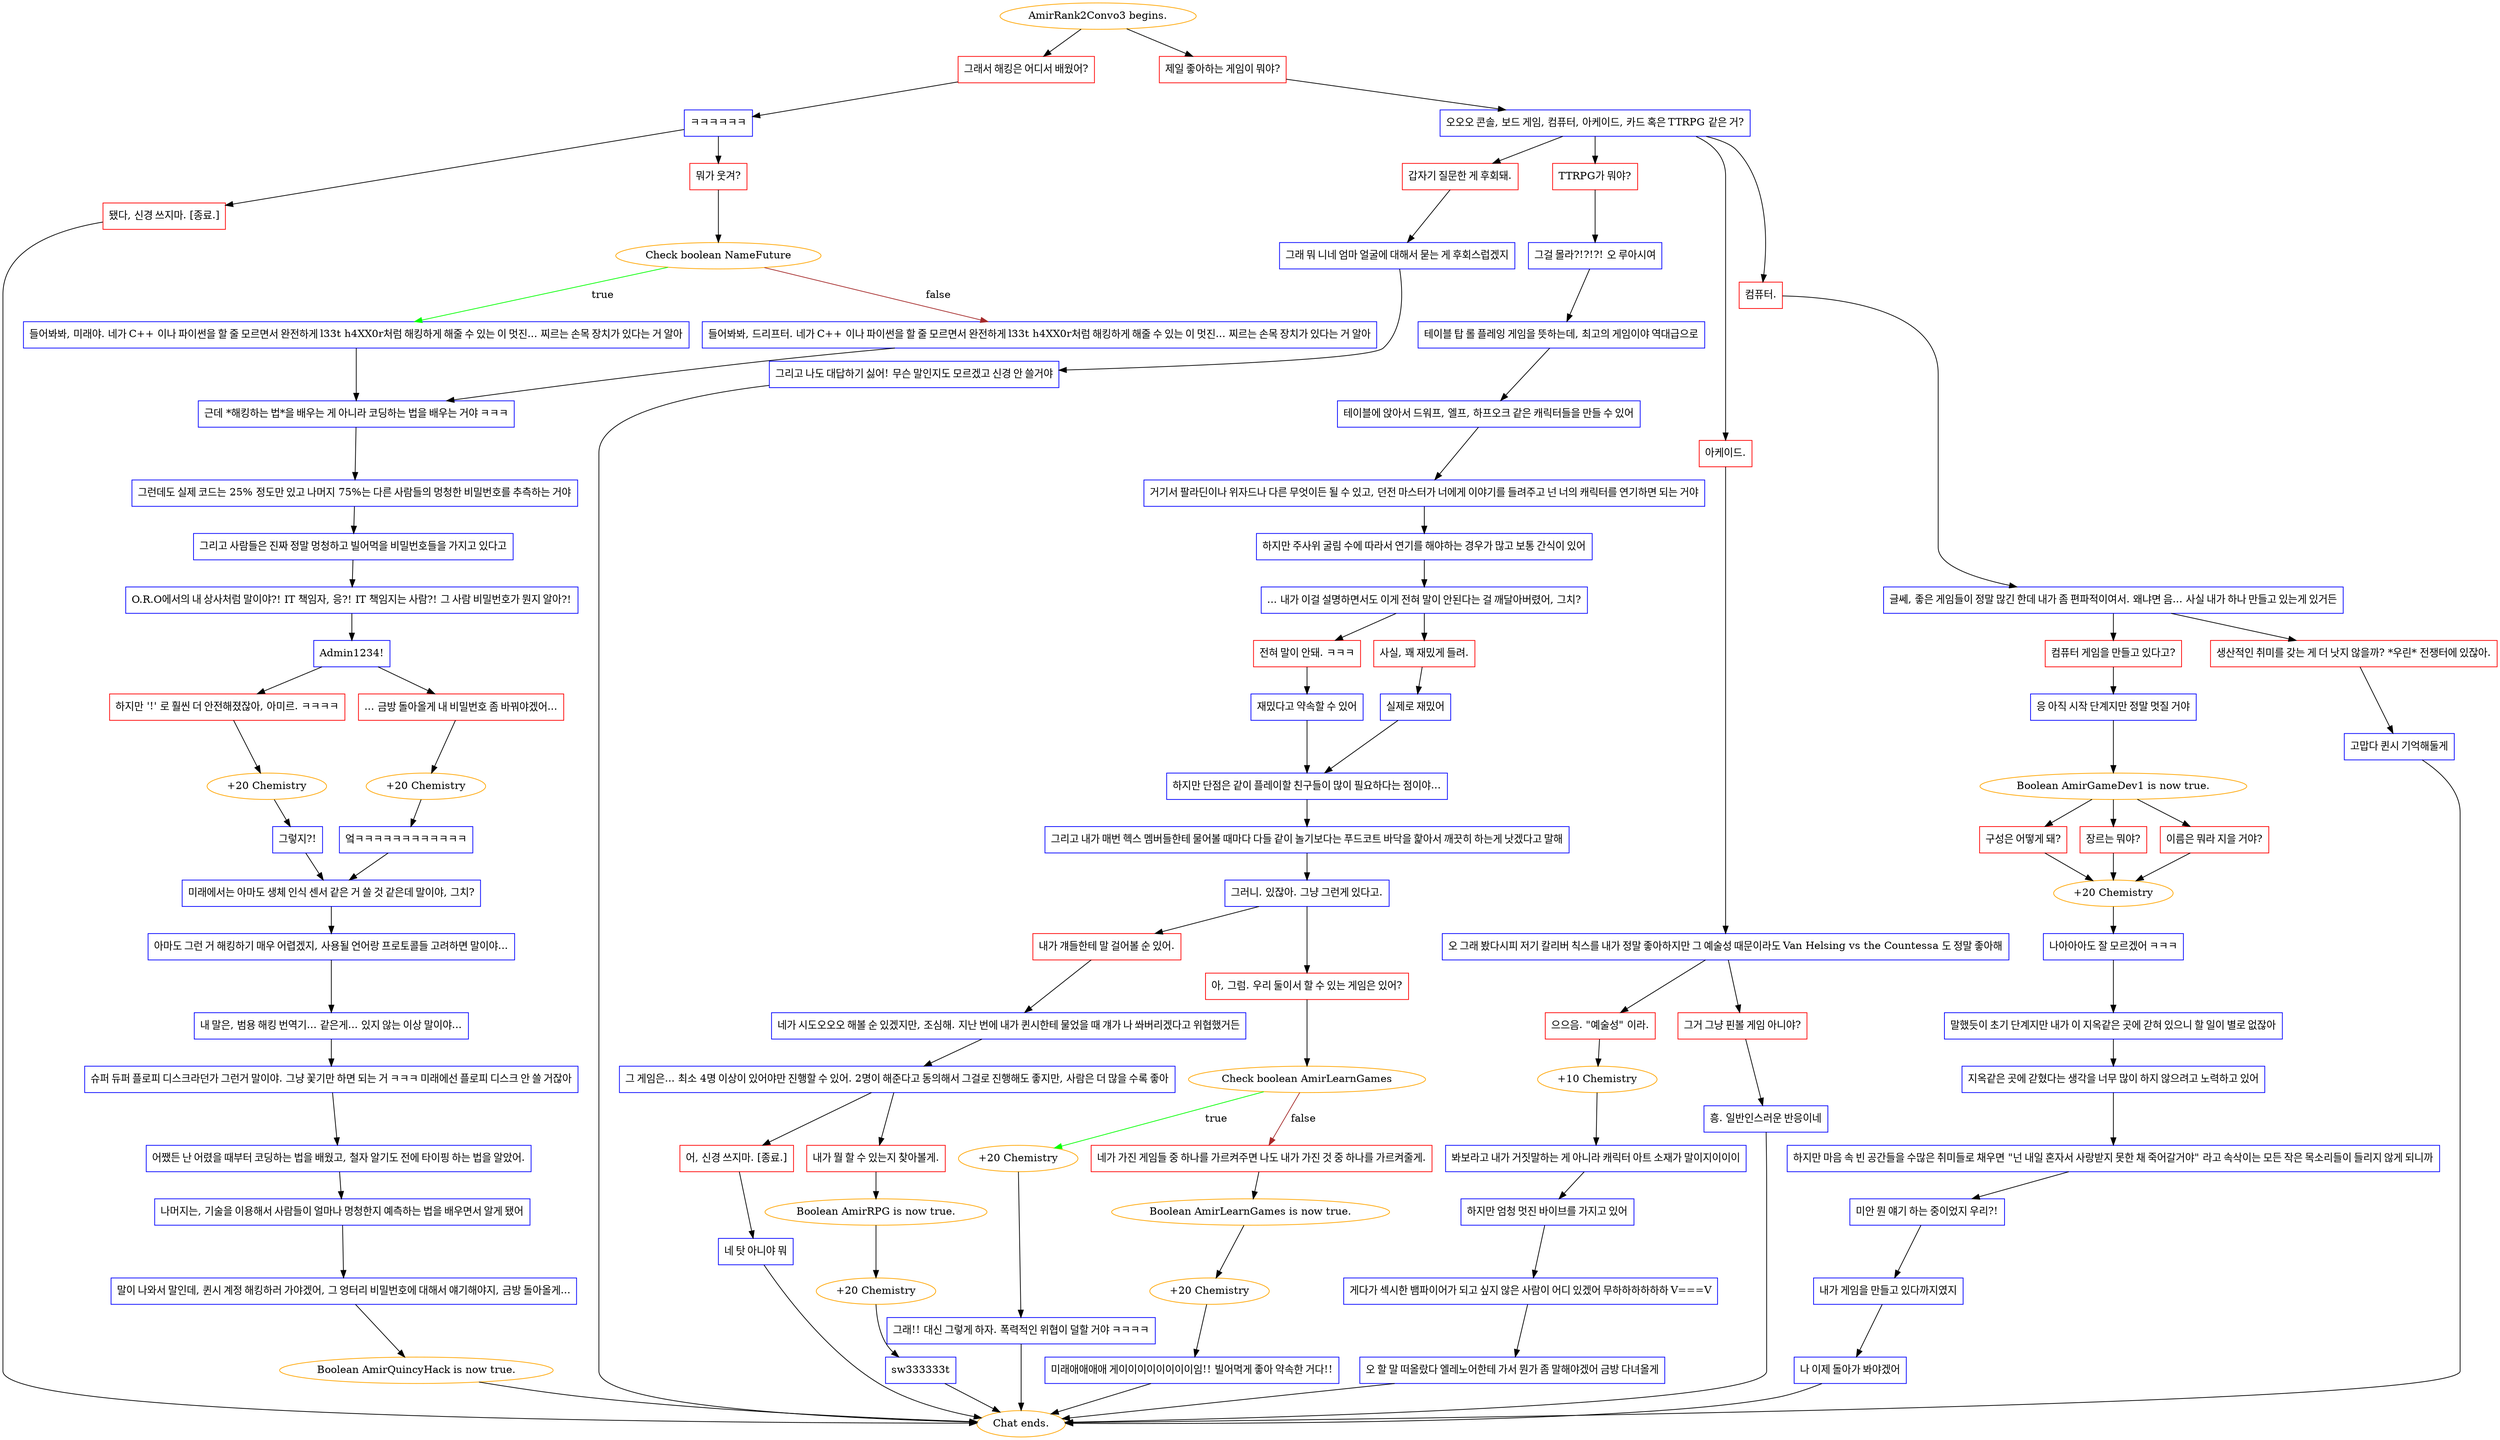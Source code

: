 digraph {
	"AmirRank2Convo3 begins." [color=orange];
		"AmirRank2Convo3 begins." -> j316022617;
		"AmirRank2Convo3 begins." -> j1909041103;
	j316022617 [label="그래서 해킹은 어디서 배웠어?",shape=box,color=red];
		j316022617 -> j849202807;
	j1909041103 [label="제일 좋아하는 게임이 뭐야?",shape=box,color=red];
		j1909041103 -> j3346122285;
	j849202807 [label="ㅋㅋㅋㅋㅋㅋ",shape=box,color=blue];
		j849202807 -> j147284807;
		j849202807 -> j2201707081;
	j3346122285 [label="오오오 콘솔, 보드 게임, 컴퓨터, 아케이드, 카드 혹은 TTRPG 같은 거?",shape=box,color=blue];
		j3346122285 -> j2647094271;
		j3346122285 -> j4093646053;
		j3346122285 -> j1828267239;
		j3346122285 -> j3660676369;
	j147284807 [label="됐다, 신경 쓰지마. [종료.]",shape=box,color=red];
		j147284807 -> "Chat ends.";
	j2201707081 [label="뭐가 웃겨?",shape=box,color=red];
		j2201707081 -> j2403759245;
	j2647094271 [label="갑자기 질문한 게 후회돼.",shape=box,color=red];
		j2647094271 -> j2686097244;
	j4093646053 [label="TTRPG가 뭐야?",shape=box,color=red];
		j4093646053 -> j1389116493;
	j1828267239 [label="아케이드.",shape=box,color=red];
		j1828267239 -> j1501102035;
	j3660676369 [label="컴퓨터.",shape=box,color=red];
		j3660676369 -> j1740687882;
	"Chat ends." [color=orange];
	j2403759245 [label="Check boolean NameFuture",color=orange];
		j2403759245 -> j3423456858 [label=true,color=green];
		j2403759245 -> j1850773322 [label=false,color=brown];
	j2686097244 [label="그래 뭐 니네 엄마 얼굴에 대해서 묻는 게 후회스럽겠지",shape=box,color=blue];
		j2686097244 -> j14444063;
	j1389116493 [label="그걸 몰라?!?!?! 오 루아시여",shape=box,color=blue];
		j1389116493 -> j2778969444;
	j1501102035 [label="오 그래 봤다시피 저기 칼리버 칙스를 내가 정말 좋아하지만 그 예술성 때문이라도 Van Helsing vs the Countessa 도 정말 좋아해",shape=box,color=blue];
		j1501102035 -> j175120626;
		j1501102035 -> j484823786;
	j1740687882 [label="글쎄, 좋은 게임들이 정말 많긴 한데 내가 좀 편파적이여서. 왜냐면 음... 사실 내가 하나 만들고 있는게 있거든",shape=box,color=blue];
		j1740687882 -> j1231960923;
		j1740687882 -> j3907145993;
	j3423456858 [label="들어봐봐, 미래야. 네가 C++ 이나 파이썬을 할 줄 모르면서 완전하게 l33t h4XX0r처럼 해킹하게 해줄 수 있는 이 멋진... 찌르는 손목 장치가 있다는 거 알아",shape=box,color=blue];
		j3423456858 -> j4153393682;
	j1850773322 [label="들어봐봐, 드리프터. 네가 C++ 이나 파이썬을 할 줄 모르면서 완전하게 l33t h4XX0r처럼 해킹하게 해줄 수 있는 이 멋진... 찌르는 손목 장치가 있다는 거 알아",shape=box,color=blue];
		j1850773322 -> j4153393682;
	j14444063 [label="그리고 나도 대답하기 싫어! 무슨 말인지도 모르겠고 신경 안 쓸거야",shape=box,color=blue];
		j14444063 -> "Chat ends.";
	j2778969444 [label="테이블 탑 롤 플레잉 게임을 뜻하는데, 최고의 게임이야 역대급으로",shape=box,color=blue];
		j2778969444 -> j153839908;
	j175120626 [label="으으음. \"예술성\" 이라.",shape=box,color=red];
		j175120626 -> j2077733201;
	j484823786 [label="그거 그냥 핀볼 게임 아니야?",shape=box,color=red];
		j484823786 -> j2517218616;
	j1231960923 [label="컴퓨터 게임을 만들고 있다고?",shape=box,color=red];
		j1231960923 -> j4136851334;
	j3907145993 [label="생산적인 취미를 갖는 게 더 낫지 않을까? *우린* 전쟁터에 있잖아.",shape=box,color=red];
		j3907145993 -> j2897134920;
	j4153393682 [label="근데 *해킹하는 법*을 배우는 게 아니라 코딩하는 법을 배우는 거야 ㅋㅋㅋ",shape=box,color=blue];
		j4153393682 -> j2905086686;
	j153839908 [label="테이블에 앉아서 드워프, 엘프, 하프오크 같은 캐릭터들을 만들 수 있어",shape=box,color=blue];
		j153839908 -> j1269175727;
	j2077733201 [label="+10 Chemistry",color=orange];
		j2077733201 -> j1549119497;
	j2517218616 [label="흥. 일반인스러운 반응이네",shape=box,color=blue];
		j2517218616 -> "Chat ends.";
	j4136851334 [label="응 아직 시작 단계지만 정말 멋질 거야",shape=box,color=blue];
		j4136851334 -> j2342850789;
	j2897134920 [label="고맙다 퀸시 기억해둘게",shape=box,color=blue];
		j2897134920 -> "Chat ends.";
	j2905086686 [label="그런데도 실제 코드는 25% 정도만 있고 나머지 75%는 다른 사람들의 멍청한 비밀번호를 추측하는 거야",shape=box,color=blue];
		j2905086686 -> j1143773033;
	j1269175727 [label="거기서 팔라딘이나 위자드나 다른 무엇이든 될 수 있고, 던전 마스터가 너에게 이야기를 들려주고 넌 너의 캐릭터를 연기하면 되는 거야",shape=box,color=blue];
		j1269175727 -> j2712282094;
	j1549119497 [label="봐보라고 내가 거짓말하는 게 아니라 캐릭터 아트 소재가 말이지이이이",shape=box,color=blue];
		j1549119497 -> j1715199981;
	j2342850789 [label="Boolean AmirGameDev1 is now true.",color=orange];
		j2342850789 -> j474186815;
		j2342850789 -> j3172254994;
		j2342850789 -> j2900114708;
	j1143773033 [label="그리고 사람들은 진짜 정말 멍청하고 빌어먹을 비밀번호들을 가지고 있다고",shape=box,color=blue];
		j1143773033 -> j1669582977;
	j2712282094 [label="하지만 주사위 굴림 수에 따라서 연기를 해야하는 경우가 많고 보통 간식이 있어",shape=box,color=blue];
		j2712282094 -> j1436950107;
	j1715199981 [label="하지만 엄청 멋진 바이브를 가지고 있어",shape=box,color=blue];
		j1715199981 -> j3124080562;
	j474186815 [label="구성은 어떻게 돼?",shape=box,color=red];
		j474186815 -> j1200957139;
	j3172254994 [label="장르는 뭐야?",shape=box,color=red];
		j3172254994 -> j1200957139;
	j2900114708 [label="이름은 뭐라 지을 거야?",shape=box,color=red];
		j2900114708 -> j1200957139;
	j1669582977 [label="O.R.O에서의 내 상사처럼 말이야?! IT 책임자, 응?! IT 책임지는 사람?! 그 사람 비밀번호가 뭔지 알아?!",shape=box,color=blue];
		j1669582977 -> j2584063176;
	j1436950107 [label="... 내가 이걸 설명하면서도 이게 전혀 말이 안된다는 걸 깨달아버렸어, 그치?",shape=box,color=blue];
		j1436950107 -> j4121081482;
		j1436950107 -> j358833394;
	j3124080562 [label="게다가 섹시한 뱀파이어가 되고 싶지 않은 사람이 어디 있겠어 무하하하하하하 V===V",shape=box,color=blue];
		j3124080562 -> j3728344727;
	j1200957139 [label="+20 Chemistry",color=orange];
		j1200957139 -> j1946155553;
	j2584063176 [label="Admin1234!",shape=box,color=blue];
		j2584063176 -> j3571056639;
		j2584063176 -> j1915003914;
	j4121081482 [label="전혀 말이 안돼. ㅋㅋㅋ",shape=box,color=red];
		j4121081482 -> j719820216;
	j358833394 [label="사실, 꽤 재밌게 들려.",shape=box,color=red];
		j358833394 -> j3676121728;
	j3728344727 [label="오 할 말 떠올랐다 엘레노어한테 가서 뭔가 좀 말해야겠어 금방 다녀올게",shape=box,color=blue];
		j3728344727 -> "Chat ends.";
	j1946155553 [label="나아아아도 잘 모르겠어 ㅋㅋㅋ",shape=box,color=blue];
		j1946155553 -> j3857853788;
	j3571056639 [label="하지만 '!' 로 훨씬 더 안전해졌잖아, 아미르. ㅋㅋㅋㅋ",shape=box,color=red];
		j3571056639 -> j3452867875;
	j1915003914 [label="... 금방 돌아올게 내 비밀번호 좀 바꿔야겠어...",shape=box,color=red];
		j1915003914 -> j3036110686;
	j719820216 [label="재밌다고 약속할 수 있어",shape=box,color=blue];
		j719820216 -> j3894781395;
	j3676121728 [label="실제로 재밌어",shape=box,color=blue];
		j3676121728 -> j3894781395;
	j3857853788 [label="말했듯이 초기 단계지만 내가 이 지옥같은 곳에 갇혀 있으니 할 일이 별로 없잖아",shape=box,color=blue];
		j3857853788 -> j1852247603;
	j3452867875 [label="+20 Chemistry",color=orange];
		j3452867875 -> j39880366;
	j3036110686 [label="+20 Chemistry",color=orange];
		j3036110686 -> j2320575453;
	j3894781395 [label="하지만 단점은 같이 플레이할 친구들이 많이 필요하다는 점이야...",shape=box,color=blue];
		j3894781395 -> j2876726159;
	j1852247603 [label="지옥같은 곳에 갇혔다는 생각을 너무 많이 하지 않으려고 노력하고 있어",shape=box,color=blue];
		j1852247603 -> j2348719628;
	j39880366 [label="그렇지?!",shape=box,color=blue];
		j39880366 -> j1998063744;
	j2320575453 [label="엌ㅋㅋㅋㅋㅋㅋㅋㅋㅋㅋㅋㅋ",shape=box,color=blue];
		j2320575453 -> j1998063744;
	j2876726159 [label="그리고 내가 매번 헥스 멤버들한테 물어볼 때마다 다들 같이 놀기보다는 푸드코트 바닥을 핥아서 깨끗히 하는게 낫겠다고 말해",shape=box,color=blue];
		j2876726159 -> j214925306;
	j2348719628 [label="하지만 마음 속 빈 공간들을 수많은 취미들로 채우면 \"넌 내일 혼자서 사랑받지 못한 채 죽어갈거야\" 라고 속삭이는 모든 작은 목소리들이 들리지 않게 되니까",shape=box,color=blue];
		j2348719628 -> j1749085917;
	j1998063744 [label="미래에서는 아마도 생체 인식 센서 같은 거 쓸 것 같은데 말이야, 그치?",shape=box,color=blue];
		j1998063744 -> j1335661446;
	j214925306 [label="그러니. 있잖아. 그냥 그런게 있다고.",shape=box,color=blue];
		j214925306 -> j242165122;
		j214925306 -> j146736935;
	j1749085917 [label="미안 뭔 얘기 하는 중이었지 우리?!",shape=box,color=blue];
		j1749085917 -> j737180083;
	j1335661446 [label="아마도 그런 거 해킹하기 매우 어렵겠지, 사용될 언어랑 프로토콜들 고려하면 말이야...",shape=box,color=blue];
		j1335661446 -> j853109929;
	j242165122 [label="내가 걔들한테 말 걸어볼 순 있어.",shape=box,color=red];
		j242165122 -> j1996950614;
	j146736935 [label="아, 그럼. 우리 둘이서 할 수 있는 게임은 있어?",shape=box,color=red];
		j146736935 -> j718631339;
	j737180083 [label="내가 게임을 만들고 있다까지였지",shape=box,color=blue];
		j737180083 -> j1356323144;
	j853109929 [label="내 말은, 범용 해킹 번역기... 같은게... 있지 않는 이상 말이야...",shape=box,color=blue];
		j853109929 -> j1890499444;
	j1996950614 [label="네가 시도오오오 해볼 순 있겠지만, 조심해. 지난 번에 내가 퀸시한테 물었을 때 걔가 나 쏴버리겠다고 위협했거든",shape=box,color=blue];
		j1996950614 -> j2683023501;
	j718631339 [label="Check boolean AmirLearnGames",color=orange];
		j718631339 -> j742323538 [label=true,color=green];
		j718631339 -> j4103715479 [label=false,color=brown];
	j1356323144 [label="나 이제 돌아가 봐야겠어",shape=box,color=blue];
		j1356323144 -> "Chat ends.";
	j1890499444 [label="슈퍼 듀퍼 플로피 디스크라던가 그런거 말이야. 그냥 꽃기만 하면 되는 거 ㅋㅋㅋ 미래에선 플로피 디스크 안 쓸 거잖아",shape=box,color=blue];
		j1890499444 -> j2695233748;
	j2683023501 [label="그 게임은... 최소 4명 이상이 있어야만 진행할 수 있어. 2명이 해준다고 동의해서 그걸로 진행해도 좋지만, 사람은 더 많을 수록 좋아",shape=box,color=blue];
		j2683023501 -> j2414450455;
		j2683023501 -> j3655162272;
	j742323538 [label="+20 Chemistry",color=orange];
		j742323538 -> j1498921975;
	j4103715479 [label="네가 가진 게임들 중 하나를 가르켜주면 나도 내가 가진 것 중 하나를 가르켜줄게.",shape=box,color=red];
		j4103715479 -> j4288566476;
	j2695233748 [label="어쨌든 난 어렸을 때부터 코딩하는 법을 배웠고, 철자 알기도 전에 타이핑 하는 법을 알았어.",shape=box,color=blue];
		j2695233748 -> j1391428803;
	j2414450455 [label="어, 신경 쓰지마. [종료.]",shape=box,color=red];
		j2414450455 -> j142283209;
	j3655162272 [label="내가 뭘 할 수 있는지 찾아볼게.",shape=box,color=red];
		j3655162272 -> j1230421542;
	j1498921975 [label="그래!! 대신 그렇게 하자. 폭력적인 위협이 덜할 거야 ㅋㅋㅋㅋ",shape=box,color=blue];
		j1498921975 -> "Chat ends.";
	j4288566476 [label="Boolean AmirLearnGames is now true.",color=orange];
		j4288566476 -> j652090489;
	j1391428803 [label="나머지는, 기술을 이용해서 사람들이 얼마나 멍청한지 예측하는 법을 배우면서 알게 됐어",shape=box,color=blue];
		j1391428803 -> j506749086;
	j142283209 [label="네 탓 아니야 뭐",shape=box,color=blue];
		j142283209 -> "Chat ends.";
	j1230421542 [label="Boolean AmirRPG is now true.",color=orange];
		j1230421542 -> j103172105;
	j652090489 [label="+20 Chemistry",color=orange];
		j652090489 -> j3009990201;
	j506749086 [label="말이 나와서 말인데, 퀸시 계정 해킹하러 가야겠어, 그 엉터리 비밀번호에 대해서 얘기해야지, 금방 돌아올게...",shape=box,color=blue];
		j506749086 -> j1007951565;
	j103172105 [label="+20 Chemistry",color=orange];
		j103172105 -> j979455320;
	j3009990201 [label="미래애애애애 게이이이이이이이이임!! 빌어먹게 좋아 약속한 거다!!",shape=box,color=blue];
		j3009990201 -> "Chat ends.";
	j1007951565 [label="Boolean AmirQuincyHack is now true.",color=orange];
		j1007951565 -> "Chat ends.";
	j979455320 [label="sw333333t",shape=box,color=blue];
		j979455320 -> "Chat ends.";
}
